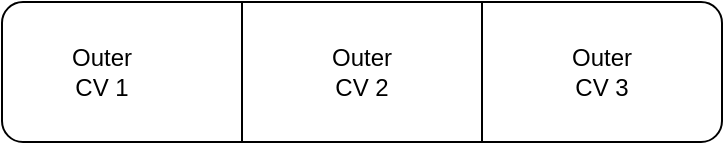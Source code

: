 <mxGraphModel dx="650" dy="588" grid="1" gridSize="10" guides="1" tooltips="1" connect="1" arrows="1" fold="1" page="1" pageScale="1" pageWidth="850" pageHeight="1100" background="#ffffff"><root><mxCell id="0"/><mxCell id="1" parent="0"/><mxCell id="6" value="" style="group" vertex="1" connectable="0" parent="1"><mxGeometry x="40" y="20" width="360" height="70" as="geometry"/></mxCell><mxCell id="15" value="" style="group" vertex="1" connectable="0" parent="6"><mxGeometry width="360" height="70" as="geometry"/></mxCell><mxCell id="2" value="" style="rounded=1;whiteSpace=wrap;html=1;" vertex="1" parent="15"><mxGeometry width="360" height="70" as="geometry"/></mxCell><mxCell id="4" value="" style="endArrow=none;html=1;entryX=0.25;entryY=0;exitX=0.25;exitY=1;" edge="1" parent="15"><mxGeometry width="50" height="50" relative="1" as="geometry"><mxPoint x="120" y="70" as="sourcePoint"/><mxPoint x="120" as="targetPoint"/></mxGeometry></mxCell><mxCell id="5" value="" style="endArrow=none;html=1;entryX=0.25;entryY=0;exitX=0.25;exitY=1;" edge="1" parent="15"><mxGeometry width="50" height="50" relative="1" as="geometry"><mxPoint x="240" y="70" as="sourcePoint"/><mxPoint x="240" as="targetPoint"/></mxGeometry></mxCell><mxCell id="12" style="edgeStyle=orthogonalEdgeStyle;rounded=0;html=1;exitX=0.5;exitY=1;entryX=0.5;entryY=1;jettySize=auto;orthogonalLoop=1;" edge="1" parent="15" source="9" target="9"><mxGeometry relative="1" as="geometry"/></mxCell><mxCell id="9" value="Outer CV 1" style="text;html=1;strokeColor=none;fillColor=none;align=center;verticalAlign=middle;whiteSpace=wrap;rounded=0;" vertex="1" parent="15"><mxGeometry x="30" y="25" width="40" height="20" as="geometry"/></mxCell><mxCell id="10" value="Outer CV 2" style="text;html=1;strokeColor=none;fillColor=none;align=center;verticalAlign=middle;whiteSpace=wrap;rounded=0;" vertex="1" parent="15"><mxGeometry x="160" y="25" width="40" height="20" as="geometry"/></mxCell><mxCell id="11" value="Outer CV 3" style="text;html=1;strokeColor=none;fillColor=none;align=center;verticalAlign=middle;whiteSpace=wrap;rounded=0;" vertex="1" parent="15"><mxGeometry x="280" y="25" width="40" height="20" as="geometry"/></mxCell></root></mxGraphModel>